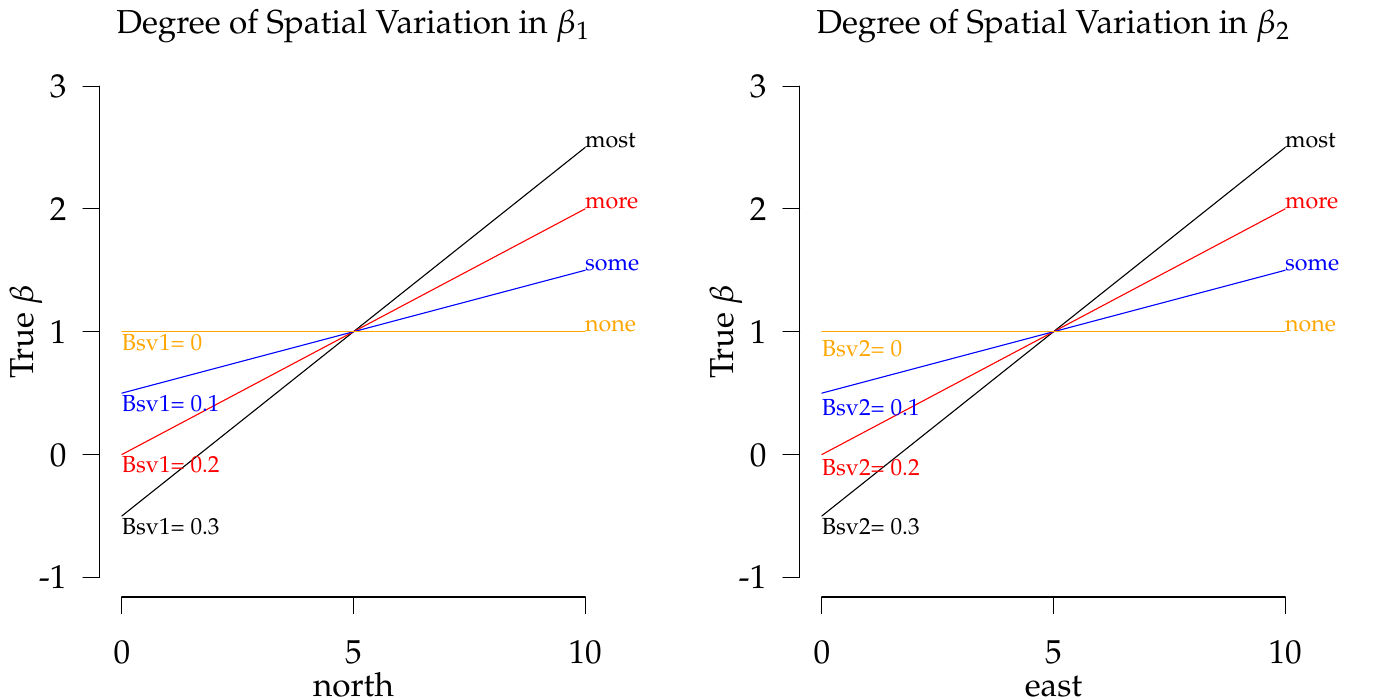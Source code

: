 % Created by tikzDevice version 0.6.2 on 2012-10-31 11:41:54
% !TEX encoding = UTF-8 Unicode

\documentclass{article}
\nonstopmode

\usepackage{tikz}

\usepackage[active,tightpage,psfixbb]{preview}

\PreviewEnvironment{pgfpicture}

\setlength\PreviewBorder{0pt}

\newcommand{\SweaveOpts}[1]{}  % do not interfere with LaTeX
\newcommand{\SweaveInput}[1]{} % because they are not real TeX commands
\newcommand{\Sexpr}[1]{}       % will only be parsed by R


\usepackage[height = 9in, top = 1in, width = 6.3 in]{geometry}
\usepackage{verbatim, amsmath, amsthm, amssymb}
% Palatino for rm and math | Helvetica for ss | Courier for tt
\usepackage{mathpazo} % math & rm
\linespread{1.05}        % Palatino needs more leading (space between lines)
\usepackage[scaled]{helvet} % ss
%\usepackage{courier} % tt
\normalfont
\usepackage[T1]{fontenc}

\title{A Monte Carlo Investigation of Locally Weighted Regression}
\author{Aaron Swoboda and Sam Carruthers}

\begin{document}

\begin{tikzpicture}[x=1pt,y=1pt]
\definecolor[named]{drawColor}{rgb}{0.00,0.00,0.00}
\definecolor[named]{fillColor}{rgb}{1.00,1.00,1.00}
\fill[color=fillColor,fill opacity=0.00,] (0,0) rectangle (505.89,252.94);
\begin{scope}
\path[clip] ( 36.00, 37.20) rectangle (252.94,228.94);
\definecolor[named]{drawColor}{rgb}{1.00,1.00,1.00}
\definecolor[named]{fillColor}{rgb}{1.00,1.00,1.00}
\definecolor[named]{drawColor}{rgb}{0.00,0.00,0.00}

\draw[color=drawColor,line cap=round,line join=round,fill opacity=0.00,] ( 44.03, 66.49) --
	( 60.77, 79.81) --
	( 77.51, 93.13) --
	( 94.25,106.44) --
	(110.99,119.76) --
	(127.73,133.07) --
	(144.47,146.39) --
	(161.21,159.70) --
	(177.95,173.02) --
	(194.69,186.33) --
	(211.43,199.65);
\end{scope}
\begin{scope}
\path[clip] (  0.00,  0.00) rectangle (252.94,252.94);
\definecolor[named]{drawColor}{rgb}{1.00,1.00,1.00}
\definecolor[named]{fillColor}{rgb}{1.00,1.00,1.00}
\end{scope}
\begin{scope}
\path[clip] (  0.00,  0.00) rectangle (505.89,252.94);
\definecolor[named]{drawColor}{rgb}{1.00,1.00,1.00}
\definecolor[named]{fillColor}{rgb}{1.00,1.00,1.00}
\definecolor[named]{drawColor}{rgb}{0.00,0.00,0.00}

\node[color=drawColor,anchor=base,inner sep=0pt, outer sep=0pt, scale=  1.20] at (127.73,240.94) {Degree of Spatial Variation in $\beta _1$};

\draw[color=drawColor,line cap=round,line join=round,fill opacity=0.00,] ( 44.03, 37.20) -- (211.43, 37.20);

\draw[color=drawColor,line cap=round,line join=round,fill opacity=0.00,] ( 44.03, 37.20) -- ( 44.03, 31.20);

\draw[color=drawColor,line cap=round,line join=round,fill opacity=0.00,] (127.73, 37.20) -- (127.73, 31.20);

\draw[color=drawColor,line cap=round,line join=round,fill opacity=0.00,] (211.43, 37.20) -- (211.43, 31.20);

\node[color=drawColor,anchor=base,inner sep=0pt, outer sep=0pt, scale=  1.20] at ( 44.03, 13.20) {0};

\node[color=drawColor,anchor=base,inner sep=0pt, outer sep=0pt, scale=  1.20] at (127.73, 13.20) {5};

\node[color=drawColor,anchor=base,inner sep=0pt, outer sep=0pt, scale=  1.20] at (211.43, 13.20) {10};

\node[color=drawColor,anchor=base,inner sep=0pt, outer sep=0pt, scale=  1.20] at (127.73,  1.20) {north};

\draw[color=drawColor,line cap=round,line join=round,fill opacity=0.00,] ( 36.00, 44.30) -- ( 36.00,221.84);

\draw[color=drawColor,line cap=round,line join=round,fill opacity=0.00,] ( 36.00, 44.30) -- ( 30.00, 44.30);

\draw[color=drawColor,line cap=round,line join=round,fill opacity=0.00,] ( 36.00, 88.69) -- ( 30.00, 88.69);

\draw[color=drawColor,line cap=round,line join=round,fill opacity=0.00,] ( 36.00,133.07) -- ( 30.00,133.07);

\draw[color=drawColor,line cap=round,line join=round,fill opacity=0.00,] ( 36.00,177.46) -- ( 30.00,177.46);

\draw[color=drawColor,line cap=round,line join=round,fill opacity=0.00,] ( 36.00,221.84) -- ( 30.00,221.84);

\node[color=drawColor,anchor=base east,inner sep=0pt, outer sep=0pt, scale=  1.20] at ( 24.00, 40.17) {-1};

\node[color=drawColor,anchor=base east,inner sep=0pt, outer sep=0pt, scale=  1.20] at ( 24.00, 84.55) {0};

\node[color=drawColor,anchor=base east,inner sep=0pt, outer sep=0pt, scale=  1.20] at ( 24.00,128.94) {1};

\node[color=drawColor,anchor=base east,inner sep=0pt, outer sep=0pt, scale=  1.20] at ( 24.00,173.33) {2};

\node[color=drawColor,anchor=base east,inner sep=0pt, outer sep=0pt, scale=  1.20] at ( 24.00,217.71) {3};

\node[rotate= 90.00,color=drawColor,anchor=base,inner sep=0pt, outer sep=0pt, scale=  1.20] at ( 12.00,133.07) {True $\beta$};
\end{scope}
\begin{scope}
\path[clip] ( 36.00, 37.20) rectangle (252.94,228.94);
\definecolor[named]{drawColor}{rgb}{1.00,1.00,1.00}
\definecolor[named]{fillColor}{rgb}{1.00,1.00,1.00}
\definecolor[named]{drawColor}{rgb}{1.00,0.00,0.00}

\draw[color=drawColor,line cap=round,line join=round,fill opacity=0.00,] ( 44.03, 88.69) --
	( 60.77, 97.56) --
	( 77.51,106.44) --
	( 94.25,115.32) --
	(110.99,124.20) --
	(127.73,133.07) --
	(144.47,141.95) --
	(161.21,150.83) --
	(177.95,159.70) --
	(194.69,168.58) --
	(211.43,177.46);
\definecolor[named]{drawColor}{rgb}{0.00,0.00,1.00}

\draw[color=drawColor,line cap=round,line join=round,fill opacity=0.00,] ( 44.03,110.88) --
	( 60.77,115.32) --
	( 77.51,119.76) --
	( 94.25,124.20) --
	(110.99,128.63) --
	(127.73,133.07) --
	(144.47,137.51) --
	(161.21,141.95) --
	(177.95,146.39) --
	(194.69,150.83) --
	(211.43,155.27);
\definecolor[named]{drawColor}{rgb}{1.00,0.65,0.00}

\draw[color=drawColor,line cap=round,line join=round,fill opacity=0.00,] ( 44.03,133.07) --
	( 60.77,133.07) --
	( 77.51,133.07) --
	( 94.25,133.07) --
	(110.99,133.07) --
	(127.73,133.07) --
	(144.47,133.07) --
	(161.21,133.07) --
	(177.95,133.07) --
	(194.69,133.07) --
	(211.43,133.07);

\node[color=drawColor,anchor=base west,inner sep=0pt, outer sep=0pt, scale=  0.84] at ( 44.03,126.41) {Bsv1= 0};
\definecolor[named]{drawColor}{rgb}{0.00,0.00,1.00}

\node[color=drawColor,anchor=base west,inner sep=0pt, outer sep=0pt, scale=  0.84] at ( 44.03,104.22) {Bsv1= 0.1};
\definecolor[named]{drawColor}{rgb}{1.00,0.00,0.00}

\node[color=drawColor,anchor=base west,inner sep=0pt, outer sep=0pt, scale=  0.84] at ( 44.03, 82.03) {Bsv1= 0.2};
\definecolor[named]{drawColor}{rgb}{0.00,0.00,0.00}

\node[color=drawColor,anchor=base west,inner sep=0pt, outer sep=0pt, scale=  0.84] at ( 44.03, 59.84) {Bsv1= 0.3};
\definecolor[named]{drawColor}{rgb}{1.00,0.65,0.00}

\node[color=drawColor,anchor=base west,inner sep=0pt, outer sep=0pt, scale=  0.84] at (211.43,133.07) {none};
\definecolor[named]{drawColor}{rgb}{0.00,0.00,1.00}

\node[color=drawColor,anchor=base west,inner sep=0pt, outer sep=0pt, scale=  0.84] at (211.43,155.27) {some};
\definecolor[named]{drawColor}{rgb}{1.00,0.00,0.00}

\node[color=drawColor,anchor=base west,inner sep=0pt, outer sep=0pt, scale=  0.84] at (211.43,177.46) {more};
\definecolor[named]{drawColor}{rgb}{0.00,0.00,0.00}

\node[color=drawColor,anchor=base west,inner sep=0pt, outer sep=0pt, scale=  0.84] at (211.43,199.65) {most};
\end{scope}
\begin{scope}
\path[clip] (288.94, 37.20) rectangle (505.89,228.94);
\definecolor[named]{drawColor}{rgb}{1.00,1.00,1.00}
\definecolor[named]{fillColor}{rgb}{1.00,1.00,1.00}
\end{scope}
\begin{scope}
\path[clip] (288.94, 37.20) rectangle (505.89,228.94);
\definecolor[named]{drawColor}{rgb}{1.00,1.00,1.00}
\definecolor[named]{fillColor}{rgb}{1.00,1.00,1.00}
\definecolor[named]{drawColor}{rgb}{0.00,0.00,0.00}

\draw[color=drawColor,line cap=round,line join=round,fill opacity=0.00,] (296.98, 66.49) --
	(313.72, 79.81) --
	(330.46, 93.13) --
	(347.20,106.44) --
	(363.94,119.76) --
	(380.68,133.07) --
	(397.42,146.39) --
	(414.16,159.70) --
	(430.90,173.02) --
	(447.64,186.33) --
	(464.38,199.65);
\end{scope}
\begin{scope}
\path[clip] (252.94,  0.00) rectangle (505.89,252.94);
\definecolor[named]{drawColor}{rgb}{1.00,1.00,1.00}
\definecolor[named]{fillColor}{rgb}{1.00,1.00,1.00}
\end{scope}
\begin{scope}
\path[clip] (  0.00,  0.00) rectangle (505.89,252.94);
\definecolor[named]{drawColor}{rgb}{1.00,1.00,1.00}
\definecolor[named]{fillColor}{rgb}{1.00,1.00,1.00}
\definecolor[named]{drawColor}{rgb}{0.00,0.00,0.00}

\draw[color=drawColor,line cap=round,line join=round,fill opacity=0.00,] (296.98, 37.20) -- (464.38, 37.20);

\draw[color=drawColor,line cap=round,line join=round,fill opacity=0.00,] (296.98, 37.20) -- (296.98, 31.20);

\draw[color=drawColor,line cap=round,line join=round,fill opacity=0.00,] (380.68, 37.20) -- (380.68, 31.20);

\draw[color=drawColor,line cap=round,line join=round,fill opacity=0.00,] (464.38, 37.20) -- (464.38, 31.20);

\node[color=drawColor,anchor=base,inner sep=0pt, outer sep=0pt, scale=  1.20] at (296.98, 13.20) {0};

\node[color=drawColor,anchor=base,inner sep=0pt, outer sep=0pt, scale=  1.20] at (380.68, 13.20) {5};

\node[color=drawColor,anchor=base,inner sep=0pt, outer sep=0pt, scale=  1.20] at (464.38, 13.20) {10};

\node[color=drawColor,anchor=base,inner sep=0pt, outer sep=0pt, scale=  1.20] at (380.68,240.94) {Degree of Spatial Variation in $\beta _2$};

\node[color=drawColor,anchor=base,inner sep=0pt, outer sep=0pt, scale=  1.20] at (380.68,  1.20) {east};

\draw[color=drawColor,line cap=round,line join=round,fill opacity=0.00,] (288.94, 44.30) -- (288.94,221.84);

\draw[color=drawColor,line cap=round,line join=round,fill opacity=0.00,] (288.94, 44.30) -- (282.94, 44.30);

\draw[color=drawColor,line cap=round,line join=round,fill opacity=0.00,] (288.94, 88.69) -- (282.94, 88.69);

\draw[color=drawColor,line cap=round,line join=round,fill opacity=0.00,] (288.94,133.07) -- (282.94,133.07);

\draw[color=drawColor,line cap=round,line join=round,fill opacity=0.00,] (288.94,177.46) -- (282.94,177.46);

\draw[color=drawColor,line cap=round,line join=round,fill opacity=0.00,] (288.94,221.84) -- (282.94,221.84);

\node[color=drawColor,anchor=base east,inner sep=0pt, outer sep=0pt, scale=  1.20] at (276.94, 40.17) {-1};

\node[color=drawColor,anchor=base east,inner sep=0pt, outer sep=0pt, scale=  1.20] at (276.94, 84.55) {0};

\node[color=drawColor,anchor=base east,inner sep=0pt, outer sep=0pt, scale=  1.20] at (276.94,128.94) {1};

\node[color=drawColor,anchor=base east,inner sep=0pt, outer sep=0pt, scale=  1.20] at (276.94,173.33) {2};

\node[color=drawColor,anchor=base east,inner sep=0pt, outer sep=0pt, scale=  1.20] at (276.94,217.71) {3};

\node[rotate= 90.00,color=drawColor,anchor=base,inner sep=0pt, outer sep=0pt, scale=  1.20] at (264.94,133.07) {True $\beta$};
\end{scope}
\begin{scope}
\path[clip] (288.94, 37.20) rectangle (505.89,228.94);
\definecolor[named]{drawColor}{rgb}{1.00,1.00,1.00}
\definecolor[named]{fillColor}{rgb}{1.00,1.00,1.00}
\definecolor[named]{drawColor}{rgb}{1.00,0.00,0.00}

\draw[color=drawColor,line cap=round,line join=round,fill opacity=0.00,] (296.98, 88.69) --
	(313.72, 97.56) --
	(330.46,106.44) --
	(347.20,115.32) --
	(363.94,124.20) --
	(380.68,133.07) --
	(397.42,141.95) --
	(414.16,150.83) --
	(430.90,159.70) --
	(447.64,168.58) --
	(464.38,177.46);
\definecolor[named]{drawColor}{rgb}{0.00,0.00,1.00}

\draw[color=drawColor,line cap=round,line join=round,fill opacity=0.00,] (296.98,110.88) --
	(313.72,115.32) --
	(330.46,119.76) --
	(347.20,124.20) --
	(363.94,128.63) --
	(380.68,133.07) --
	(397.42,137.51) --
	(414.16,141.95) --
	(430.90,146.39) --
	(447.64,150.83) --
	(464.38,155.27);
\definecolor[named]{drawColor}{rgb}{1.00,0.65,0.00}

\draw[color=drawColor,line cap=round,line join=round,fill opacity=0.00,] (296.98,133.07) --
	(313.72,133.07) --
	(330.46,133.07) --
	(347.20,133.07) --
	(363.94,133.07) --
	(380.68,133.07) --
	(397.42,133.07) --
	(414.16,133.07) --
	(430.90,133.07) --
	(447.64,133.07) --
	(464.38,133.07);

\node[color=drawColor,anchor=base west,inner sep=0pt, outer sep=0pt, scale=  0.84] at (296.98,124.20) {Bsv2= 0};
\definecolor[named]{drawColor}{rgb}{0.00,0.00,1.00}

\node[color=drawColor,anchor=base west,inner sep=0pt, outer sep=0pt, scale=  0.84] at (296.98,102.74) {Bsv2= 0.1};
\definecolor[named]{drawColor}{rgb}{1.00,0.00,0.00}

\node[color=drawColor,anchor=base west,inner sep=0pt, outer sep=0pt, scale=  0.84] at (296.98, 81.29) {Bsv2= 0.2};
\definecolor[named]{drawColor}{rgb}{0.00,0.00,0.00}

\node[color=drawColor,anchor=base west,inner sep=0pt, outer sep=0pt, scale=  0.84] at (296.98, 59.84) {Bsv2= 0.3};
\definecolor[named]{drawColor}{rgb}{1.00,0.65,0.00}

\node[color=drawColor,anchor=base west,inner sep=0pt, outer sep=0pt, scale=  0.84] at (464.38,133.07) {none};
\definecolor[named]{drawColor}{rgb}{0.00,0.00,1.00}

\node[color=drawColor,anchor=base west,inner sep=0pt, outer sep=0pt, scale=  0.84] at (464.38,155.27) {some};
\definecolor[named]{drawColor}{rgb}{1.00,0.00,0.00}

\node[color=drawColor,anchor=base west,inner sep=0pt, outer sep=0pt, scale=  0.84] at (464.38,177.46) {more};
\definecolor[named]{drawColor}{rgb}{0.00,0.00,0.00}

\node[color=drawColor,anchor=base west,inner sep=0pt, outer sep=0pt, scale=  0.84] at (464.38,199.65) {most};
\end{scope}
\end{tikzpicture}

\end{document}
